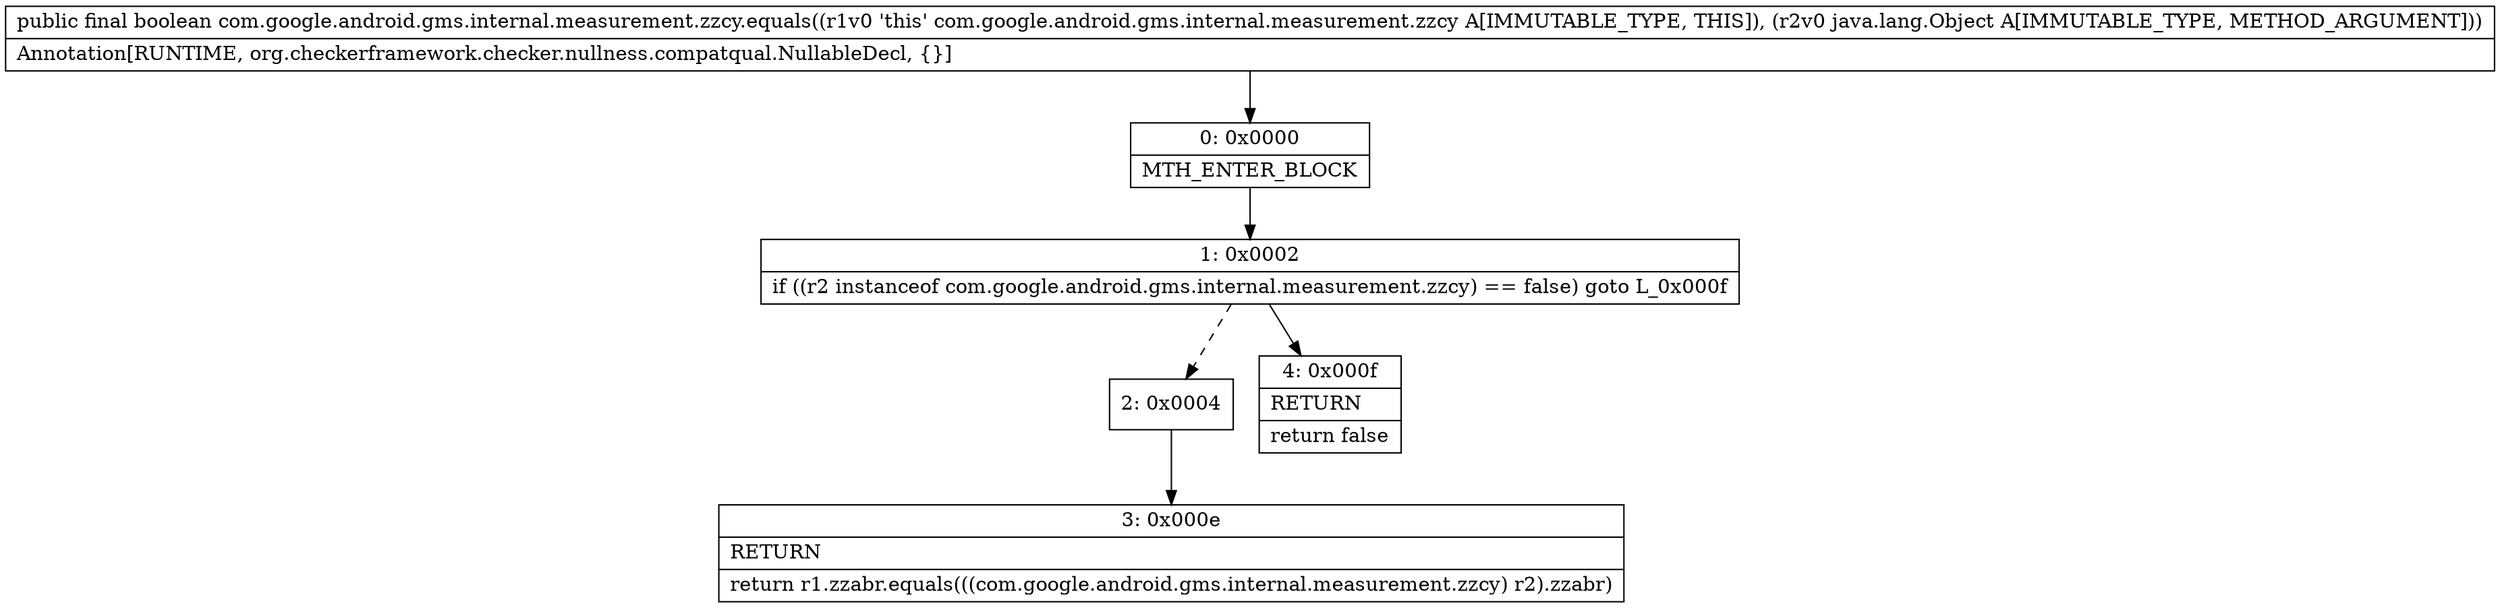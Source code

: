 digraph "CFG forcom.google.android.gms.internal.measurement.zzcy.equals(Ljava\/lang\/Object;)Z" {
Node_0 [shape=record,label="{0\:\ 0x0000|MTH_ENTER_BLOCK\l}"];
Node_1 [shape=record,label="{1\:\ 0x0002|if ((r2 instanceof com.google.android.gms.internal.measurement.zzcy) == false) goto L_0x000f\l}"];
Node_2 [shape=record,label="{2\:\ 0x0004}"];
Node_3 [shape=record,label="{3\:\ 0x000e|RETURN\l|return r1.zzabr.equals(((com.google.android.gms.internal.measurement.zzcy) r2).zzabr)\l}"];
Node_4 [shape=record,label="{4\:\ 0x000f|RETURN\l|return false\l}"];
MethodNode[shape=record,label="{public final boolean com.google.android.gms.internal.measurement.zzcy.equals((r1v0 'this' com.google.android.gms.internal.measurement.zzcy A[IMMUTABLE_TYPE, THIS]), (r2v0 java.lang.Object A[IMMUTABLE_TYPE, METHOD_ARGUMENT]))  | Annotation[RUNTIME, org.checkerframework.checker.nullness.compatqual.NullableDecl, \{\}]\l}"];
MethodNode -> Node_0;
Node_0 -> Node_1;
Node_1 -> Node_2[style=dashed];
Node_1 -> Node_4;
Node_2 -> Node_3;
}


